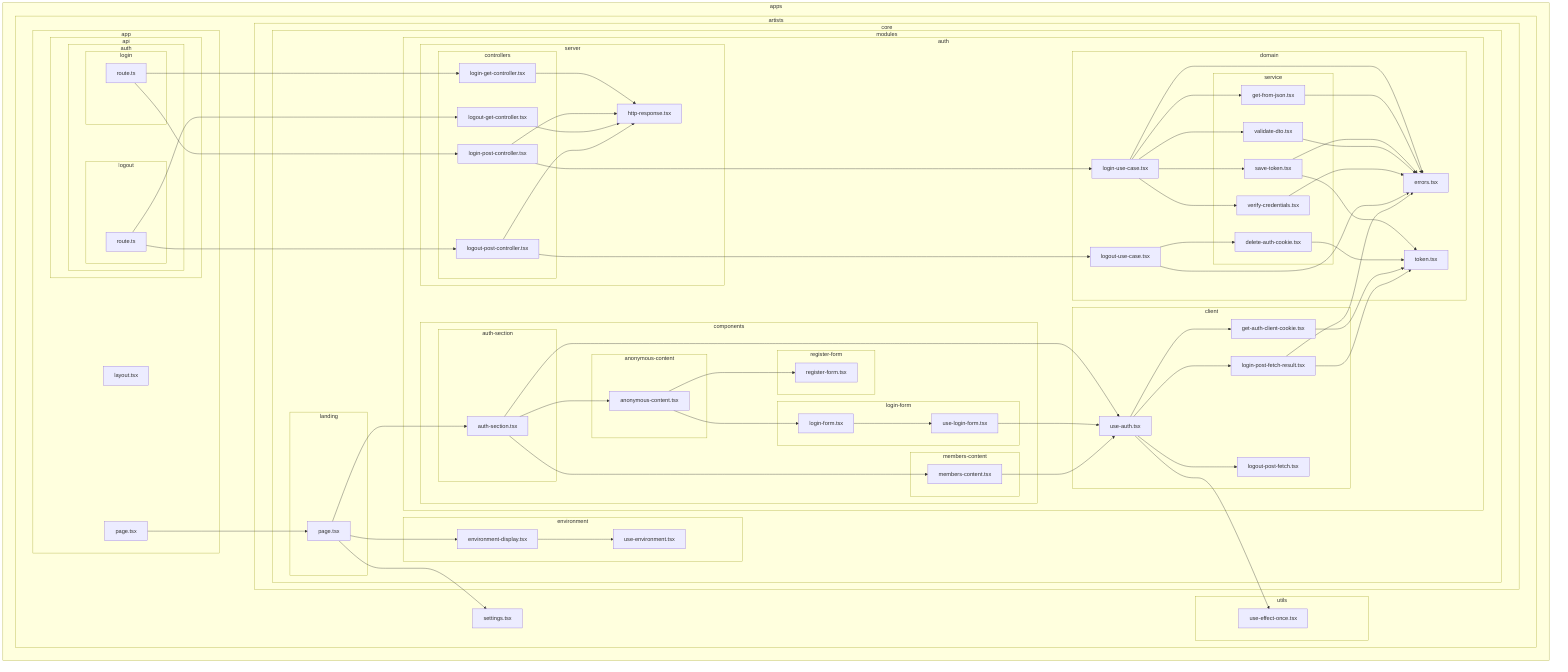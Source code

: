 flowchart LR

subgraph 0["apps"]
subgraph 1["artists"]
subgraph 2["app"]
subgraph 3["api"]
subgraph 4["auth"]
subgraph 5["login"]
6["route.ts"]
end
subgraph O["logout"]
P["route.ts"]
end
end
end
U["layout.tsx"]
V["page.tsx"]
end
subgraph 7["core"]
subgraph 8["modules"]
subgraph 9["auth"]
subgraph A["server"]
subgraph B["controllers"]
C["login-get-controller.tsx"]
E["login-post-controller.tsx"]
Q["logout-get-controller.tsx"]
R["logout-post-controller.tsx"]
end
D["http-response.tsx"]
end
subgraph F["domain"]
G["login-use-case.tsx"]
H["errors.tsx"]
subgraph I["service"]
J["get-from-json.tsx"]
K["save-token.tsx"]
M["validate-dto.tsx"]
N["verify-credentials.tsx"]
T["delete-auth-cookie.tsx"]
end
L["token.tsx"]
S["logout-use-case.tsx"]
end
subgraph Z["components"]
subgraph 10["auth-section"]
11["auth-section.tsx"]
end
subgraph 19["anonymous-content"]
1A["anonymous-content.tsx"]
end
subgraph 1B["login-form"]
1C["login-form.tsx"]
1D["use-login-form.tsx"]
end
subgraph 1E["register-form"]
1F["register-form.tsx"]
end
subgraph 1G["members-content"]
1H["members-content.tsx"]
end
end
subgraph 12["client"]
13["use-auth.tsx"]
16["get-auth-client-cookie.tsx"]
17["login-post-fetch-result.tsx"]
18["logout-post-fetch.tsx"]
end
end
subgraph W["landing"]
X["page.tsx"]
end
subgraph 1I["environment"]
1J["environment-display.tsx"]
1K["use-environment.tsx"]
end
end
end
Y["settings.tsx"]
subgraph 14["utils"]
15["use-effect-once.tsx"]
end
end
end
6-->C
6-->E
C-->D
E-->G
E-->D
G-->H
G-->J
G-->K
G-->M
G-->N
J-->H
K-->H
K-->L
M-->H
N-->H
P-->Q
P-->R
Q-->D
R-->S
R-->D
S-->H
S-->T
T-->L
V-->X
X-->Y
X-->11
X-->1J
11-->13
11-->1A
11-->1H
13-->15
13-->16
13-->17
13-->18
16-->L
17-->H
17-->L
1A-->1C
1A-->1F
1C-->1D
1D-->13
1H-->13
1J-->1K